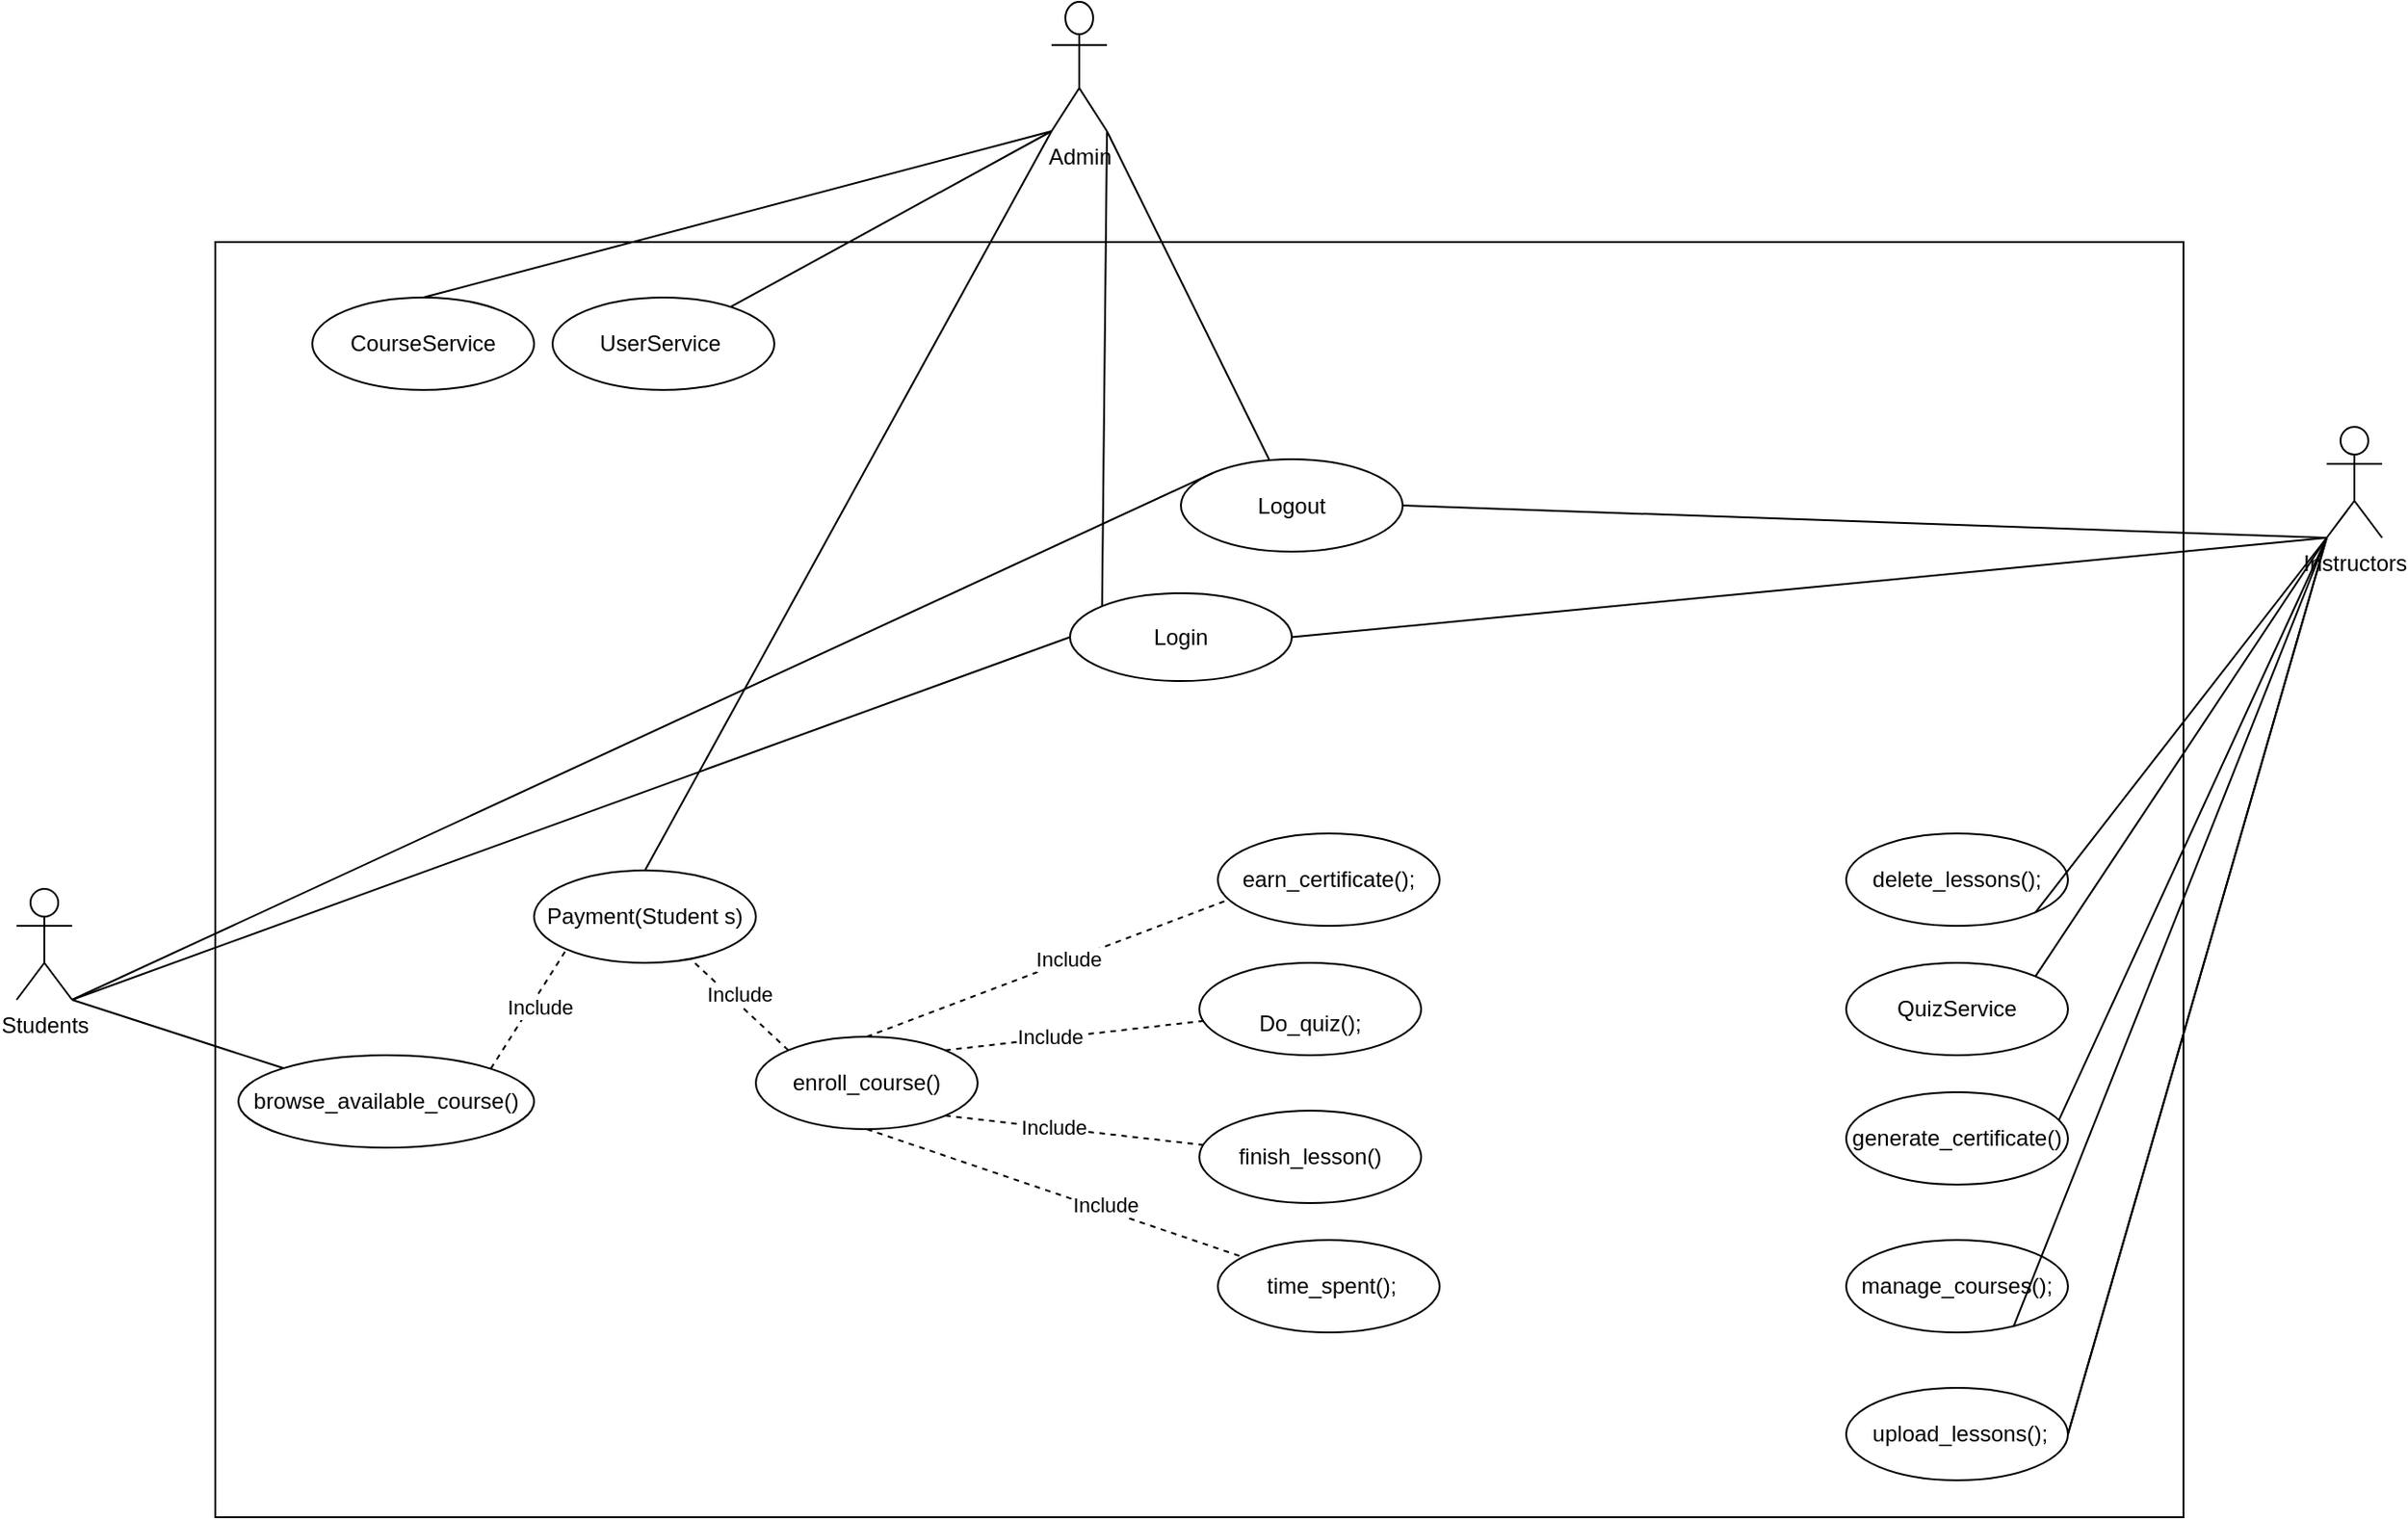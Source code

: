 <mxfile version="28.2.7">
  <diagram name="Page-1" id="zw6fOnVvNEJQJ8MzUSi_">
    <mxGraphModel dx="1603" dy="2063" grid="1" gridSize="10" guides="1" tooltips="1" connect="1" arrows="1" fold="1" page="1" pageScale="1" pageWidth="850" pageHeight="1100" math="0" shadow="0">
      <root>
        <mxCell id="0" />
        <mxCell id="1" parent="0" />
        <mxCell id="bPnjTXjafhnAm1Io0pNq-4" value="Instructors" style="shape=umlActor;verticalLabelPosition=bottom;verticalAlign=top;html=1;outlineConnect=0;" vertex="1" parent="1">
          <mxGeometry x="1310" y="-50" width="30" height="60" as="geometry" />
        </mxCell>
        <mxCell id="bPnjTXjafhnAm1Io0pNq-5" value="Students&lt;div&gt;&lt;br&gt;&lt;/div&gt;" style="shape=umlActor;verticalLabelPosition=bottom;verticalAlign=top;html=1;outlineConnect=0;" vertex="1" parent="1">
          <mxGeometry x="60" y="200" width="30" height="60" as="geometry" />
        </mxCell>
        <mxCell id="bPnjTXjafhnAm1Io0pNq-20" value="" style="rounded=0;whiteSpace=wrap;html=1;" vertex="1" parent="1">
          <mxGeometry x="167.5" y="-150" width="1065" height="690" as="geometry" />
        </mxCell>
        <mxCell id="bPnjTXjafhnAm1Io0pNq-43" value="finish_lesson()" style="ellipse;whiteSpace=wrap;html=1;" vertex="1" parent="1">
          <mxGeometry x="700" y="320" width="120" height="50" as="geometry" />
        </mxCell>
        <mxCell id="bPnjTXjafhnAm1Io0pNq-44" value="enroll_course()" style="ellipse;whiteSpace=wrap;html=1;" vertex="1" parent="1">
          <mxGeometry x="460" y="280" width="120" height="50" as="geometry" />
        </mxCell>
        <mxCell id="bPnjTXjafhnAm1Io0pNq-45" value="&amp;nbsp;time_spent();" style="ellipse;whiteSpace=wrap;html=1;" vertex="1" parent="1">
          <mxGeometry x="710" y="390" width="120" height="50" as="geometry" />
        </mxCell>
        <mxCell id="bPnjTXjafhnAm1Io0pNq-46" value="browse_available_course()" style="ellipse;whiteSpace=wrap;html=1;" vertex="1" parent="1">
          <mxGeometry x="180" y="290" width="160" height="50" as="geometry" />
        </mxCell>
        <mxCell id="bPnjTXjafhnAm1Io0pNq-47" value="earn_certificate();" style="ellipse;whiteSpace=wrap;html=1;" vertex="1" parent="1">
          <mxGeometry x="710" y="170" width="120" height="50" as="geometry" />
        </mxCell>
        <mxCell id="bPnjTXjafhnAm1Io0pNq-48" value="&lt;br&gt;Do_quiz();" style="ellipse;whiteSpace=wrap;html=1;" vertex="1" parent="1">
          <mxGeometry x="700" y="240" width="120" height="50" as="geometry" />
        </mxCell>
        <mxCell id="bPnjTXjafhnAm1Io0pNq-51" value="QuizService" style="ellipse;whiteSpace=wrap;html=1;" vertex="1" parent="1">
          <mxGeometry x="1050" y="240" width="120" height="50" as="geometry" />
        </mxCell>
        <mxCell id="bPnjTXjafhnAm1Io0pNq-52" value="delete_lessons();" style="ellipse;whiteSpace=wrap;html=1;" vertex="1" parent="1">
          <mxGeometry x="1050" y="170" width="120" height="50" as="geometry" />
        </mxCell>
        <mxCell id="bPnjTXjafhnAm1Io0pNq-54" value="manage_courses();" style="ellipse;whiteSpace=wrap;html=1;" vertex="1" parent="1">
          <mxGeometry x="1050" y="390" width="120" height="50" as="geometry" />
        </mxCell>
        <mxCell id="bPnjTXjafhnAm1Io0pNq-55" value="Logout" style="ellipse;whiteSpace=wrap;html=1;" vertex="1" parent="1">
          <mxGeometry x="690" y="-32.5" width="120" height="50" as="geometry" />
        </mxCell>
        <mxCell id="bPnjTXjafhnAm1Io0pNq-56" value="Login" style="ellipse;whiteSpace=wrap;html=1;" vertex="1" parent="1">
          <mxGeometry x="630" y="40" width="120" height="47.5" as="geometry" />
        </mxCell>
        <mxCell id="bPnjTXjafhnAm1Io0pNq-62" value="" style="endArrow=none;dashed=1;html=1;rounded=0;exitX=1;exitY=0;exitDx=0;exitDy=0;" edge="1" parent="1" source="bPnjTXjafhnAm1Io0pNq-44" target="bPnjTXjafhnAm1Io0pNq-48">
          <mxGeometry width="50" height="50" relative="1" as="geometry">
            <mxPoint x="600" y="580" as="sourcePoint" />
            <mxPoint x="650" y="530" as="targetPoint" />
          </mxGeometry>
        </mxCell>
        <mxCell id="bPnjTXjafhnAm1Io0pNq-120" value="Include" style="edgeLabel;html=1;align=center;verticalAlign=middle;resizable=0;points=[];" vertex="1" connectable="0" parent="bPnjTXjafhnAm1Io0pNq-62">
          <mxGeometry x="-0.196" y="1" relative="1" as="geometry">
            <mxPoint as="offset" />
          </mxGeometry>
        </mxCell>
        <mxCell id="bPnjTXjafhnAm1Io0pNq-63" value="" style="endArrow=none;dashed=1;html=1;rounded=0;exitX=0.5;exitY=1;exitDx=0;exitDy=0;" edge="1" parent="1" source="bPnjTXjafhnAm1Io0pNq-44" target="bPnjTXjafhnAm1Io0pNq-45">
          <mxGeometry width="50" height="50" relative="1" as="geometry">
            <mxPoint x="100" y="690" as="sourcePoint" />
            <mxPoint x="240" y="410" as="targetPoint" />
          </mxGeometry>
        </mxCell>
        <mxCell id="bPnjTXjafhnAm1Io0pNq-114" value="Include" style="edgeLabel;html=1;align=center;verticalAlign=middle;resizable=0;points=[];" vertex="1" connectable="0" parent="bPnjTXjafhnAm1Io0pNq-63">
          <mxGeometry x="0.245" y="2" relative="1" as="geometry">
            <mxPoint x="1" as="offset" />
          </mxGeometry>
        </mxCell>
        <mxCell id="bPnjTXjafhnAm1Io0pNq-64" value="" style="endArrow=none;html=1;rounded=0;exitX=1;exitY=1;exitDx=0;exitDy=0;exitPerimeter=0;" edge="1" parent="1" source="bPnjTXjafhnAm1Io0pNq-5" target="bPnjTXjafhnAm1Io0pNq-46">
          <mxGeometry width="50" height="50" relative="1" as="geometry">
            <mxPoint x="80" y="70" as="sourcePoint" />
            <mxPoint x="240" y="410" as="targetPoint" />
          </mxGeometry>
        </mxCell>
        <mxCell id="bPnjTXjafhnAm1Io0pNq-65" value="" style="endArrow=none;dashed=1;html=1;rounded=0;entryX=0.051;entryY=0.714;entryDx=0;entryDy=0;entryPerimeter=0;exitX=0.5;exitY=0;exitDx=0;exitDy=0;" edge="1" parent="1" source="bPnjTXjafhnAm1Io0pNq-44" target="bPnjTXjafhnAm1Io0pNq-47">
          <mxGeometry width="50" height="50" relative="1" as="geometry">
            <mxPoint x="130" y="470" as="sourcePoint" />
            <mxPoint x="250" y="220" as="targetPoint" />
          </mxGeometry>
        </mxCell>
        <mxCell id="bPnjTXjafhnAm1Io0pNq-121" value="Include" style="edgeLabel;html=1;align=center;verticalAlign=middle;resizable=0;points=[];" vertex="1" connectable="0" parent="bPnjTXjafhnAm1Io0pNq-65">
          <mxGeometry x="0.114" y="1" relative="1" as="geometry">
            <mxPoint as="offset" />
          </mxGeometry>
        </mxCell>
        <mxCell id="bPnjTXjafhnAm1Io0pNq-66" value="" style="endArrow=none;dashed=1;html=1;rounded=0;exitX=1;exitY=0;exitDx=0;exitDy=0;entryX=0;entryY=1;entryDx=0;entryDy=0;" edge="1" parent="1" source="bPnjTXjafhnAm1Io0pNq-46" target="bPnjTXjafhnAm1Io0pNq-125">
          <mxGeometry width="50" height="50" relative="1" as="geometry">
            <mxPoint x="70" y="980" as="sourcePoint" />
            <mxPoint x="210" y="700" as="targetPoint" />
          </mxGeometry>
        </mxCell>
        <mxCell id="bPnjTXjafhnAm1Io0pNq-101" value="Include" style="edgeLabel;html=1;align=center;verticalAlign=middle;resizable=0;points=[];" vertex="1" connectable="0" parent="bPnjTXjafhnAm1Io0pNq-66">
          <mxGeometry x="0.104" y="-4" relative="1" as="geometry">
            <mxPoint as="offset" />
          </mxGeometry>
        </mxCell>
        <mxCell id="bPnjTXjafhnAm1Io0pNq-67" value="" style="endArrow=none;dashed=1;html=1;rounded=0;exitX=1;exitY=1;exitDx=0;exitDy=0;" edge="1" parent="1" source="bPnjTXjafhnAm1Io0pNq-44" target="bPnjTXjafhnAm1Io0pNq-43">
          <mxGeometry width="50" height="50" relative="1" as="geometry">
            <mxPoint x="110" y="440" as="sourcePoint" />
            <mxPoint x="250" y="470" as="targetPoint" />
          </mxGeometry>
        </mxCell>
        <mxCell id="bPnjTXjafhnAm1Io0pNq-119" value="Include" style="edgeLabel;html=1;align=center;verticalAlign=middle;resizable=0;points=[];" vertex="1" connectable="0" parent="bPnjTXjafhnAm1Io0pNq-67">
          <mxGeometry x="-0.157" y="1" relative="1" as="geometry">
            <mxPoint as="offset" />
          </mxGeometry>
        </mxCell>
        <mxCell id="bPnjTXjafhnAm1Io0pNq-72" value="" style="endArrow=none;html=1;rounded=0;exitX=1;exitY=1;exitDx=0;exitDy=0;exitPerimeter=0;entryX=0;entryY=0.5;entryDx=0;entryDy=0;" edge="1" parent="1" source="bPnjTXjafhnAm1Io0pNq-5" target="bPnjTXjafhnAm1Io0pNq-56">
          <mxGeometry width="50" height="50" relative="1" as="geometry">
            <mxPoint x="600" y="550" as="sourcePoint" />
            <mxPoint x="650" y="500" as="targetPoint" />
          </mxGeometry>
        </mxCell>
        <mxCell id="bPnjTXjafhnAm1Io0pNq-75" value="" style="endArrow=none;html=1;rounded=0;exitX=1;exitY=0.5;exitDx=0;exitDy=0;entryX=0;entryY=1;entryDx=0;entryDy=0;entryPerimeter=0;" edge="1" parent="1" source="bPnjTXjafhnAm1Io0pNq-56" target="bPnjTXjafhnAm1Io0pNq-4">
          <mxGeometry width="50" height="50" relative="1" as="geometry">
            <mxPoint x="80" y="890" as="sourcePoint" />
            <mxPoint x="390" y="891" as="targetPoint" />
          </mxGeometry>
        </mxCell>
        <mxCell id="bPnjTXjafhnAm1Io0pNq-76" value="" style="endArrow=none;html=1;rounded=0;entryX=0;entryY=0;entryDx=0;entryDy=0;exitX=1;exitY=1;exitDx=0;exitDy=0;exitPerimeter=0;" edge="1" parent="1" source="bPnjTXjafhnAm1Io0pNq-129" target="bPnjTXjafhnAm1Io0pNq-56">
          <mxGeometry width="50" height="50" relative="1" as="geometry">
            <mxPoint x="480" y="-140" as="sourcePoint" />
            <mxPoint x="390" y="891" as="targetPoint" />
          </mxGeometry>
        </mxCell>
        <mxCell id="bPnjTXjafhnAm1Io0pNq-77" value="" style="endArrow=none;html=1;rounded=0;exitX=1;exitY=0.5;exitDx=0;exitDy=0;entryX=0;entryY=1;entryDx=0;entryDy=0;entryPerimeter=0;" edge="1" parent="1" source="bPnjTXjafhnAm1Io0pNq-84" target="bPnjTXjafhnAm1Io0pNq-4">
          <mxGeometry width="50" height="50" relative="1" as="geometry">
            <mxPoint x="590" y="600" as="sourcePoint" />
            <mxPoint x="900" y="601" as="targetPoint" />
          </mxGeometry>
        </mxCell>
        <mxCell id="bPnjTXjafhnAm1Io0pNq-78" value="" style="endArrow=none;html=1;rounded=0;exitX=1;exitY=1;exitDx=0;exitDy=0;exitPerimeter=0;entryX=0;entryY=0;entryDx=0;entryDy=0;" edge="1" parent="1" source="bPnjTXjafhnAm1Io0pNq-5" target="bPnjTXjafhnAm1Io0pNq-55">
          <mxGeometry width="50" height="50" relative="1" as="geometry">
            <mxPoint x="210" y="850" as="sourcePoint" />
            <mxPoint x="520" y="851" as="targetPoint" />
          </mxGeometry>
        </mxCell>
        <mxCell id="bPnjTXjafhnAm1Io0pNq-79" value="" style="endArrow=none;html=1;rounded=0;exitX=1;exitY=1;exitDx=0;exitDy=0;exitPerimeter=0;" edge="1" parent="1" source="bPnjTXjafhnAm1Io0pNq-129" target="bPnjTXjafhnAm1Io0pNq-55">
          <mxGeometry width="50" height="50" relative="1" as="geometry">
            <mxPoint x="90.0" y="690" as="sourcePoint" />
            <mxPoint x="480" y="731" as="targetPoint" />
          </mxGeometry>
        </mxCell>
        <mxCell id="bPnjTXjafhnAm1Io0pNq-85" value="" style="endArrow=none;html=1;rounded=0;exitX=0;exitY=1;exitDx=0;exitDy=0;entryX=1;entryY=0.5;entryDx=0;entryDy=0;exitPerimeter=0;" edge="1" parent="1" source="bPnjTXjafhnAm1Io0pNq-4" target="bPnjTXjafhnAm1Io0pNq-84">
          <mxGeometry width="50" height="50" relative="1" as="geometry">
            <mxPoint x="730" y="379" as="sourcePoint" />
            <mxPoint x="970" y="330" as="targetPoint" />
          </mxGeometry>
        </mxCell>
        <mxCell id="bPnjTXjafhnAm1Io0pNq-86" value="" style="endArrow=none;html=1;rounded=0;exitX=1;exitY=1;exitDx=0;exitDy=0;entryX=0;entryY=1;entryDx=0;entryDy=0;entryPerimeter=0;" edge="1" parent="1" source="bPnjTXjafhnAm1Io0pNq-53" target="bPnjTXjafhnAm1Io0pNq-4">
          <mxGeometry width="50" height="50" relative="1" as="geometry">
            <mxPoint x="800" y="339" as="sourcePoint" />
            <mxPoint x="1040" y="290" as="targetPoint" />
          </mxGeometry>
        </mxCell>
        <mxCell id="bPnjTXjafhnAm1Io0pNq-88" value="" style="endArrow=none;html=1;rounded=0;exitX=1;exitY=0;exitDx=0;exitDy=0;entryX=0;entryY=1;entryDx=0;entryDy=0;entryPerimeter=0;" edge="1" parent="1" source="bPnjTXjafhnAm1Io0pNq-51" target="bPnjTXjafhnAm1Io0pNq-4">
          <mxGeometry width="50" height="50" relative="1" as="geometry">
            <mxPoint x="860" y="339" as="sourcePoint" />
            <mxPoint x="770" y="470" as="targetPoint" />
          </mxGeometry>
        </mxCell>
        <mxCell id="bPnjTXjafhnAm1Io0pNq-90" value="" style="endArrow=none;html=1;rounded=0;entryX=0;entryY=1;entryDx=0;entryDy=0;entryPerimeter=0;exitX=1;exitY=1;exitDx=0;exitDy=0;" edge="1" parent="1" source="bPnjTXjafhnAm1Io0pNq-52" target="bPnjTXjafhnAm1Io0pNq-4">
          <mxGeometry width="50" height="50" relative="1" as="geometry">
            <mxPoint x="780" y="359" as="sourcePoint" />
            <mxPoint x="770" y="460" as="targetPoint" />
          </mxGeometry>
        </mxCell>
        <mxCell id="bPnjTXjafhnAm1Io0pNq-103" value="" style="endArrow=none;html=1;rounded=0;exitX=0.754;exitY=0.942;exitDx=0;exitDy=0;exitPerimeter=0;entryX=0;entryY=1;entryDx=0;entryDy=0;entryPerimeter=0;" edge="1" parent="1" source="bPnjTXjafhnAm1Io0pNq-54" target="bPnjTXjafhnAm1Io0pNq-4">
          <mxGeometry width="50" height="50" relative="1" as="geometry">
            <mxPoint x="630" y="347" as="sourcePoint" />
            <mxPoint x="1350" y="465" as="targetPoint" />
          </mxGeometry>
        </mxCell>
        <mxCell id="bPnjTXjafhnAm1Io0pNq-53" value="generate_certificate()" style="ellipse;whiteSpace=wrap;html=1;" vertex="1" parent="1">
          <mxGeometry x="1050" y="310" width="120" height="50" as="geometry" />
        </mxCell>
        <mxCell id="bPnjTXjafhnAm1Io0pNq-108" value="" style="endArrow=none;html=1;rounded=0;exitX=1;exitY=0.5;exitDx=0;exitDy=0;entryX=0;entryY=1;entryDx=0;entryDy=0;entryPerimeter=0;" edge="1" parent="1" source="bPnjTXjafhnAm1Io0pNq-55" target="bPnjTXjafhnAm1Io0pNq-4">
          <mxGeometry width="50" height="50" relative="1" as="geometry">
            <mxPoint x="730" y="565" as="sourcePoint" />
            <mxPoint x="1140" y="453" as="targetPoint" />
          </mxGeometry>
        </mxCell>
        <mxCell id="bPnjTXjafhnAm1Io0pNq-84" value="&amp;nbsp;upload_lessons();" style="ellipse;whiteSpace=wrap;html=1;" vertex="1" parent="1">
          <mxGeometry x="1050" y="470" width="120" height="50" as="geometry" />
        </mxCell>
        <mxCell id="bPnjTXjafhnAm1Io0pNq-125" value="Payment(Student s)" style="ellipse;whiteSpace=wrap;html=1;" vertex="1" parent="1">
          <mxGeometry x="340" y="190" width="120" height="50" as="geometry" />
        </mxCell>
        <mxCell id="bPnjTXjafhnAm1Io0pNq-127" value="" style="endArrow=none;dashed=1;html=1;rounded=0;exitX=0;exitY=0;exitDx=0;exitDy=0;" edge="1" parent="1" source="bPnjTXjafhnAm1Io0pNq-44" target="bPnjTXjafhnAm1Io0pNq-125">
          <mxGeometry width="50" height="50" relative="1" as="geometry">
            <mxPoint x="392" y="340" as="sourcePoint" />
            <mxPoint x="350" y="584" as="targetPoint" />
          </mxGeometry>
        </mxCell>
        <mxCell id="bPnjTXjafhnAm1Io0pNq-128" value="Include" style="edgeLabel;html=1;align=center;verticalAlign=middle;resizable=0;points=[];" vertex="1" connectable="0" parent="bPnjTXjafhnAm1Io0pNq-127">
          <mxGeometry x="0.104" y="-4" relative="1" as="geometry">
            <mxPoint as="offset" />
          </mxGeometry>
        </mxCell>
        <object label="Admin" Admin="Admin&#xa;" id="bPnjTXjafhnAm1Io0pNq-129">
          <mxCell style="shape=umlActor;verticalLabelPosition=bottom;verticalAlign=top;html=1;outlineConnect=0;rotation=0;" vertex="1" parent="1">
            <mxGeometry x="620" y="-280" width="30" height="70" as="geometry" />
          </mxCell>
        </object>
        <mxCell id="bPnjTXjafhnAm1Io0pNq-130" value="CourseService" style="ellipse;whiteSpace=wrap;html=1;" vertex="1" parent="1">
          <mxGeometry x="220" y="-120" width="120" height="50" as="geometry" />
        </mxCell>
        <mxCell id="bPnjTXjafhnAm1Io0pNq-131" value="UserService&amp;nbsp;" style="ellipse;whiteSpace=wrap;html=1;" vertex="1" parent="1">
          <mxGeometry x="350" y="-120" width="120" height="50" as="geometry" />
        </mxCell>
        <mxCell id="bPnjTXjafhnAm1Io0pNq-132" value="" style="endArrow=none;html=1;rounded=0;exitX=0;exitY=1;exitDx=0;exitDy=0;exitPerimeter=0;entryX=0.5;entryY=0;entryDx=0;entryDy=0;" edge="1" parent="1" source="bPnjTXjafhnAm1Io0pNq-129" target="bPnjTXjafhnAm1Io0pNq-130">
          <mxGeometry width="50" height="50" relative="1" as="geometry">
            <mxPoint x="615" y="108" as="sourcePoint" />
            <mxPoint x="755" y="-172" as="targetPoint" />
          </mxGeometry>
        </mxCell>
        <mxCell id="bPnjTXjafhnAm1Io0pNq-133" value="" style="endArrow=none;html=1;rounded=0;exitX=0;exitY=1;exitDx=0;exitDy=0;exitPerimeter=0;" edge="1" parent="1" source="bPnjTXjafhnAm1Io0pNq-129" target="bPnjTXjafhnAm1Io0pNq-131">
          <mxGeometry width="50" height="50" relative="1" as="geometry">
            <mxPoint x="605" y="-2" as="sourcePoint" />
            <mxPoint x="745" y="-282" as="targetPoint" />
          </mxGeometry>
        </mxCell>
        <mxCell id="bPnjTXjafhnAm1Io0pNq-148" value="" style="endArrow=none;html=1;rounded=0;entryX=0.5;entryY=0;entryDx=0;entryDy=0;exitX=0;exitY=1;exitDx=0;exitDy=0;exitPerimeter=0;" edge="1" parent="1" source="bPnjTXjafhnAm1Io0pNq-129" target="bPnjTXjafhnAm1Io0pNq-125">
          <mxGeometry width="50" height="50" relative="1" as="geometry">
            <mxPoint x="530" y="-180" as="sourcePoint" />
            <mxPoint x="492" y="209" as="targetPoint" />
          </mxGeometry>
        </mxCell>
        <mxCell id="bPnjTXjafhnAm1Io0pNq-149" style="edgeStyle=orthogonalEdgeStyle;rounded=0;orthogonalLoop=1;jettySize=auto;html=1;exitX=0.5;exitY=1;exitDx=0;exitDy=0;" edge="1" parent="1" source="bPnjTXjafhnAm1Io0pNq-125" target="bPnjTXjafhnAm1Io0pNq-125">
          <mxGeometry relative="1" as="geometry" />
        </mxCell>
      </root>
    </mxGraphModel>
  </diagram>
</mxfile>
